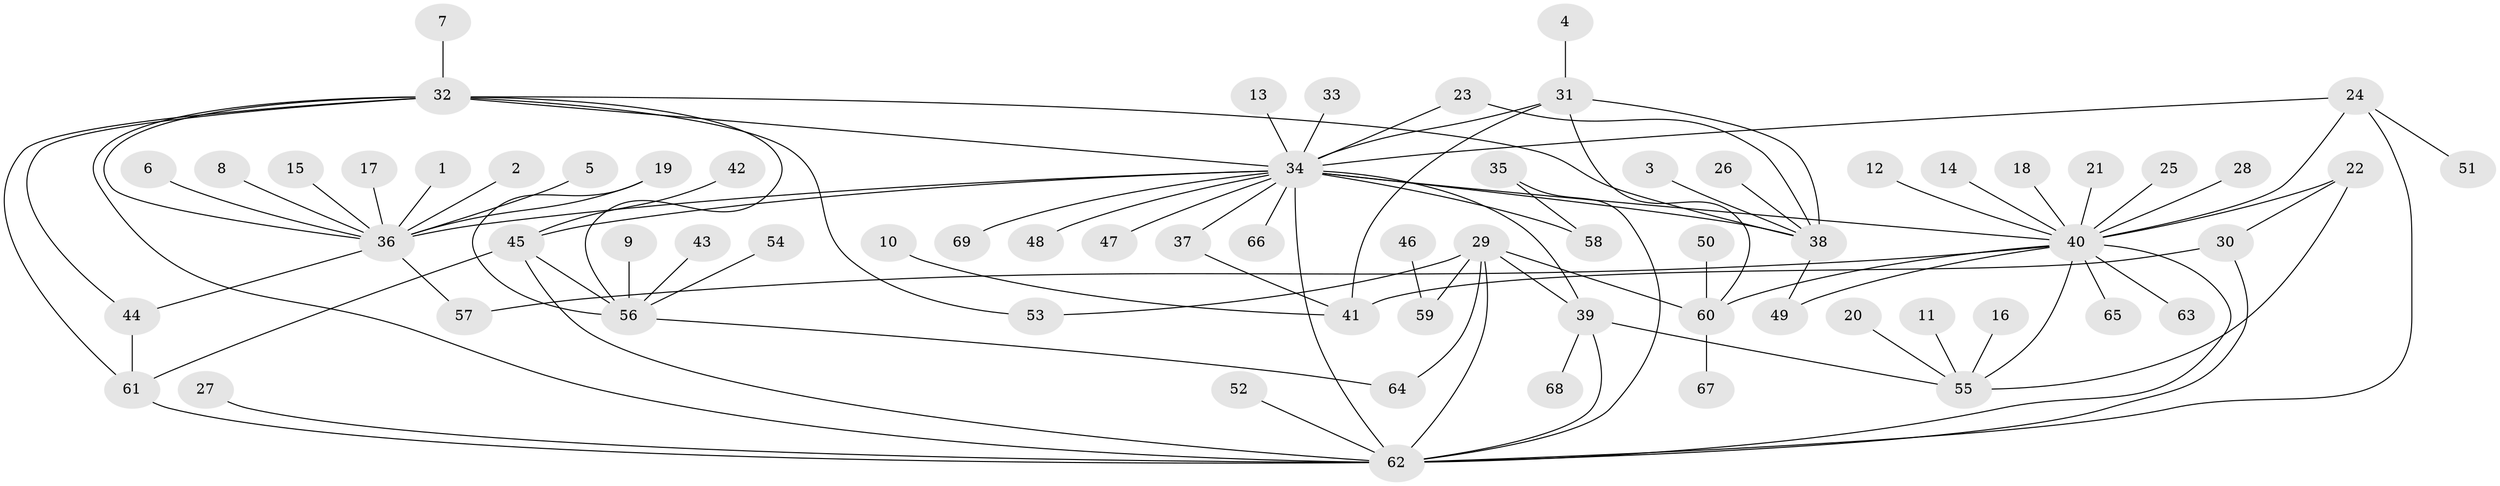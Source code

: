 // original degree distribution, {5: 0.028985507246376812, 15: 0.007246376811594203, 11: 0.007246376811594203, 14: 0.014492753623188406, 2: 0.17391304347826086, 8: 0.021739130434782608, 18: 0.007246376811594203, 1: 0.5362318840579711, 6: 0.021739130434782608, 7: 0.021739130434782608, 4: 0.043478260869565216, 10: 0.007246376811594203, 3: 0.10869565217391304}
// Generated by graph-tools (version 1.1) at 2025/49/03/09/25 03:49:50]
// undirected, 69 vertices, 97 edges
graph export_dot {
graph [start="1"]
  node [color=gray90,style=filled];
  1;
  2;
  3;
  4;
  5;
  6;
  7;
  8;
  9;
  10;
  11;
  12;
  13;
  14;
  15;
  16;
  17;
  18;
  19;
  20;
  21;
  22;
  23;
  24;
  25;
  26;
  27;
  28;
  29;
  30;
  31;
  32;
  33;
  34;
  35;
  36;
  37;
  38;
  39;
  40;
  41;
  42;
  43;
  44;
  45;
  46;
  47;
  48;
  49;
  50;
  51;
  52;
  53;
  54;
  55;
  56;
  57;
  58;
  59;
  60;
  61;
  62;
  63;
  64;
  65;
  66;
  67;
  68;
  69;
  1 -- 36 [weight=1.0];
  2 -- 36 [weight=1.0];
  3 -- 38 [weight=1.0];
  4 -- 31 [weight=1.0];
  5 -- 36 [weight=1.0];
  6 -- 36 [weight=1.0];
  7 -- 32 [weight=1.0];
  8 -- 36 [weight=1.0];
  9 -- 56 [weight=1.0];
  10 -- 41 [weight=1.0];
  11 -- 55 [weight=1.0];
  12 -- 40 [weight=1.0];
  13 -- 34 [weight=1.0];
  14 -- 40 [weight=1.0];
  15 -- 36 [weight=1.0];
  16 -- 55 [weight=1.0];
  17 -- 36 [weight=1.0];
  18 -- 40 [weight=1.0];
  19 -- 36 [weight=1.0];
  19 -- 56 [weight=1.0];
  20 -- 55 [weight=1.0];
  21 -- 40 [weight=1.0];
  22 -- 30 [weight=1.0];
  22 -- 40 [weight=1.0];
  22 -- 55 [weight=1.0];
  23 -- 34 [weight=1.0];
  23 -- 38 [weight=1.0];
  24 -- 34 [weight=1.0];
  24 -- 40 [weight=1.0];
  24 -- 51 [weight=1.0];
  24 -- 62 [weight=1.0];
  25 -- 40 [weight=1.0];
  26 -- 38 [weight=1.0];
  27 -- 62 [weight=1.0];
  28 -- 40 [weight=1.0];
  29 -- 39 [weight=1.0];
  29 -- 53 [weight=1.0];
  29 -- 59 [weight=1.0];
  29 -- 60 [weight=1.0];
  29 -- 62 [weight=2.0];
  29 -- 64 [weight=1.0];
  30 -- 41 [weight=1.0];
  30 -- 62 [weight=1.0];
  31 -- 34 [weight=1.0];
  31 -- 38 [weight=1.0];
  31 -- 41 [weight=1.0];
  31 -- 60 [weight=1.0];
  32 -- 34 [weight=1.0];
  32 -- 36 [weight=1.0];
  32 -- 38 [weight=1.0];
  32 -- 44 [weight=1.0];
  32 -- 53 [weight=1.0];
  32 -- 56 [weight=1.0];
  32 -- 61 [weight=1.0];
  32 -- 62 [weight=1.0];
  33 -- 34 [weight=1.0];
  34 -- 36 [weight=1.0];
  34 -- 37 [weight=1.0];
  34 -- 38 [weight=1.0];
  34 -- 39 [weight=1.0];
  34 -- 40 [weight=1.0];
  34 -- 45 [weight=1.0];
  34 -- 47 [weight=1.0];
  34 -- 48 [weight=1.0];
  34 -- 58 [weight=1.0];
  34 -- 62 [weight=2.0];
  34 -- 66 [weight=1.0];
  34 -- 69 [weight=1.0];
  35 -- 58 [weight=1.0];
  35 -- 62 [weight=1.0];
  36 -- 44 [weight=1.0];
  36 -- 57 [weight=1.0];
  37 -- 41 [weight=1.0];
  38 -- 49 [weight=1.0];
  39 -- 55 [weight=1.0];
  39 -- 62 [weight=2.0];
  39 -- 68 [weight=1.0];
  40 -- 49 [weight=1.0];
  40 -- 55 [weight=1.0];
  40 -- 57 [weight=1.0];
  40 -- 60 [weight=1.0];
  40 -- 62 [weight=1.0];
  40 -- 63 [weight=1.0];
  40 -- 65 [weight=1.0];
  42 -- 45 [weight=1.0];
  43 -- 56 [weight=1.0];
  44 -- 61 [weight=1.0];
  45 -- 56 [weight=1.0];
  45 -- 61 [weight=1.0];
  45 -- 62 [weight=1.0];
  46 -- 59 [weight=1.0];
  50 -- 60 [weight=1.0];
  52 -- 62 [weight=1.0];
  54 -- 56 [weight=1.0];
  56 -- 64 [weight=1.0];
  60 -- 67 [weight=1.0];
  61 -- 62 [weight=2.0];
}
